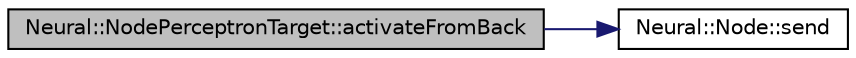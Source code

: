 digraph G
{
  edge [fontname="Helvetica",fontsize="10",labelfontname="Helvetica",labelfontsize="10"];
  node [fontname="Helvetica",fontsize="10",shape=record];
  rankdir=LR;
  Node1 [label="Neural::NodePerceptronTarget::activateFromBack",height=0.2,width=0.4,color="black", fillcolor="grey75", style="filled" fontcolor="black"];
  Node1 -> Node2 [color="midnightblue",fontsize="10",style="solid",fontname="Helvetica"];
  Node2 [label="Neural::Node::send",height=0.2,width=0.4,color="black", fillcolor="white", style="filled",URL="$class_neural_1_1_node.html#af6f9ee5e594ee2dad47f42753d6fa810"];
}
